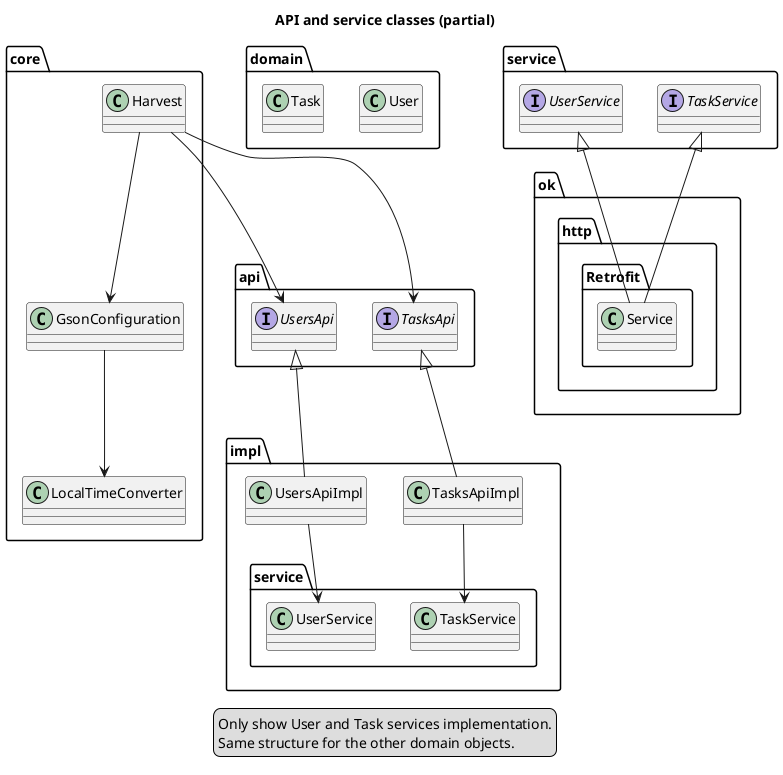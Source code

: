 @startuml
title API and service classes (partial)

package api {
interface TasksApi
interface UsersApi
}
package impl {
TasksApi <|-- TasksApiImpl
UsersApi <|-- UsersApiImpl
TasksApiImpl --> service.TaskService
UsersApiImpl --> service.UserService
}

package core {
Harvest --> UsersApi
Harvest --> TasksApi
Harvest --> GsonConfiguration
GsonConfiguration --> LocalTimeConverter
}

package domain {
class User
class Task
}

package service {
interface TaskService
interface UserService
}

service.UserService <|-- ok.http.Retrofit.Service
service.TaskService <|-- ok.http.Retrofit.Service


legend
Only show User and Task services implementation.
Same structure for the other domain objects.
end legend

@enduml